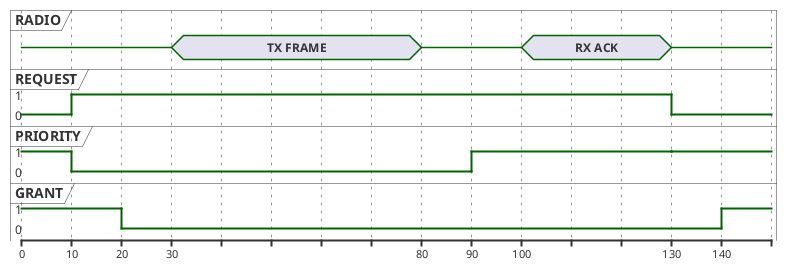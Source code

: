 @startuml

'Typical coex signalling during frame transmission with ACK reception
'Exact moment of request is irrelevant now

concise "RADIO" as radio
robust "REQUEST" as request
robust "PRIORITY" as priority
robust "GRANT" as grant

request has 1
request has 0

priority has 1
priority has 0

grant has 1
grant has 0

!$request_inactive = 0
!$request_active = 1

!$priority_none = 1
!$priority_rx = 1
!$priority_tx = 0

!$grant_inactive = 1
!$grant_active = 0

'Initial state
@0
radio is {-}
request is $request_inactive
priority is $priority_none
grant is $grant_inactive

@+10
priority is $priority_tx
request is $request_active

@+10
grant is $grant_active

'Frame transmission starts
@+10
radio is "TX FRAME"

@+50
radio is {-}
'Frame transmission ended

'Switching to rx ack
@+10
priority is $priority_rx

'ACK reception
@+10
radio is "RX ACK"

'ACK reception finished
@+30
radio is {-}
request is $request_inactive
priority is $priority_none

@+10
grant is $grant_inactive

@enduml
